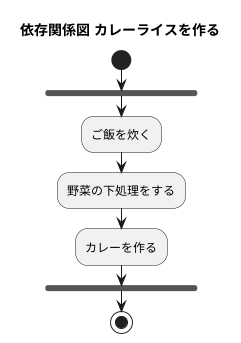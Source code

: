 @startuml カレーライスを作る

title 依存関係図 カレーライスを作る
start
fork
    :ご飯を炊く;
    :野菜の下処理をする;
    :カレーを作る;
end fork
stop

@enduml
